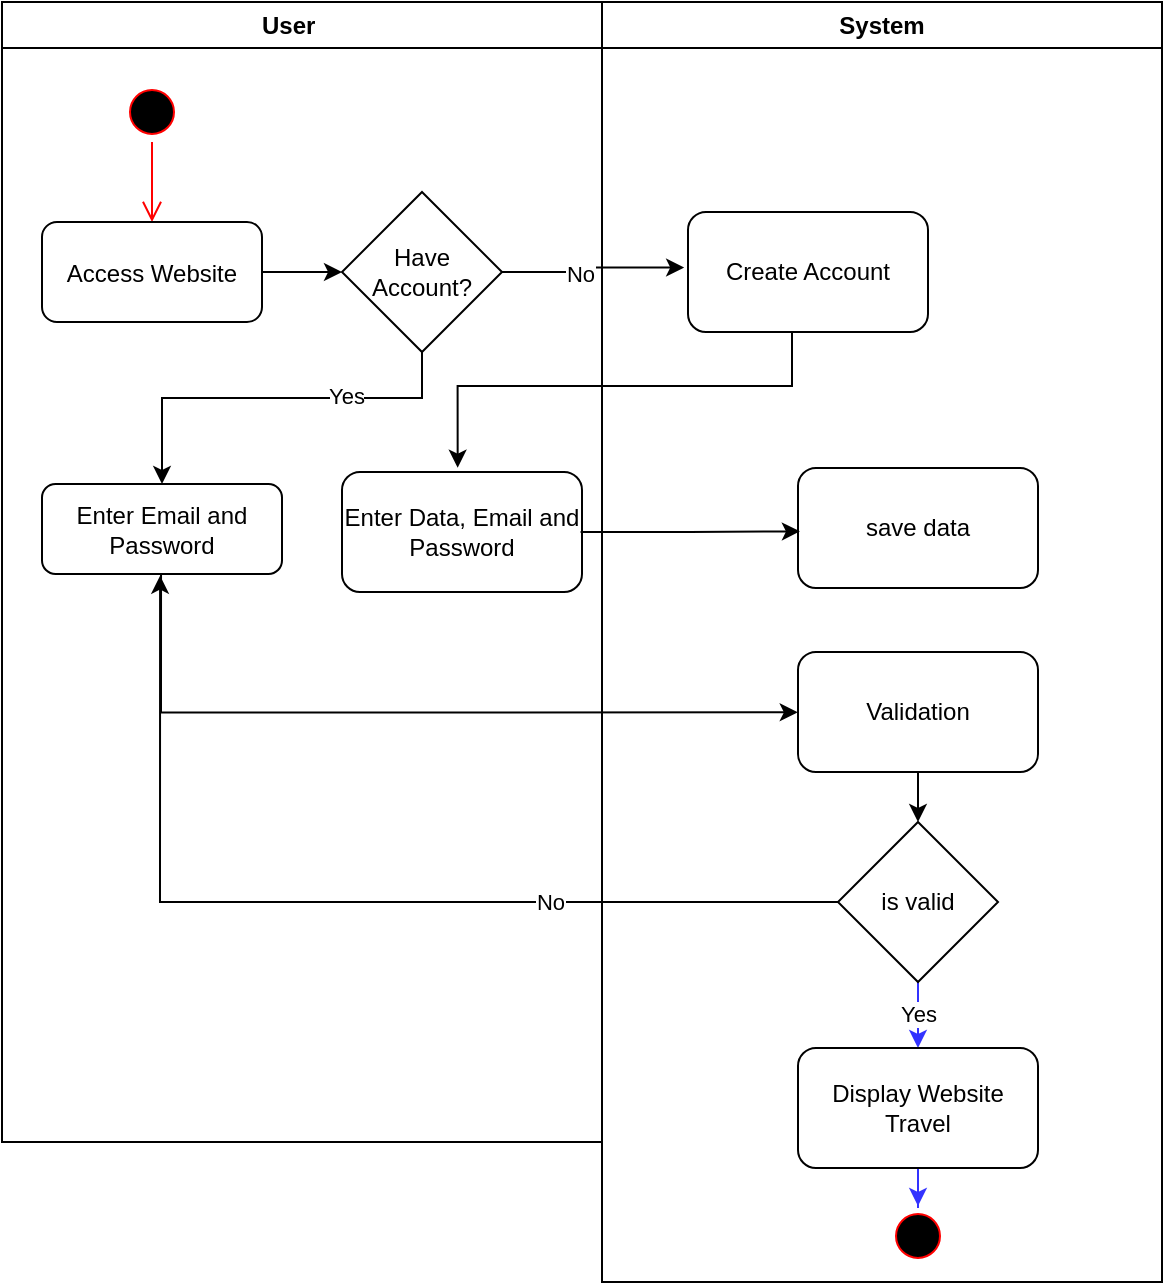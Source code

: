 <mxfile version="20.0.3" type="github" pages="2">
  <diagram name="Login and Registration" id="e7e014a7-5840-1c2e-5031-d8a46d1fe8dd">
    <mxGraphModel dx="868" dy="468" grid="1" gridSize="10" guides="1" tooltips="1" connect="1" arrows="1" fold="1" page="1" pageScale="1" pageWidth="1169" pageHeight="826" background="none" math="0" shadow="0">
      <root>
        <mxCell id="0" />
        <mxCell id="1" parent="0" />
        <mxCell id="2" value="User    " style="swimlane;whiteSpace=wrap" parent="1" vertex="1">
          <mxGeometry x="325" y="128" width="300" height="570" as="geometry" />
        </mxCell>
        <mxCell id="5" value="" style="ellipse;shape=startState;fillColor=#000000;strokeColor=#ff0000;" parent="2" vertex="1">
          <mxGeometry x="60" y="40" width="30" height="30" as="geometry" />
        </mxCell>
        <mxCell id="6" value="" style="edgeStyle=elbowEdgeStyle;elbow=horizontal;verticalAlign=bottom;endArrow=open;endSize=8;strokeColor=#FF0000;endFill=1;rounded=0" parent="2" source="5" target="7" edge="1">
          <mxGeometry x="60" y="40" as="geometry">
            <mxPoint x="75" y="110" as="targetPoint" />
          </mxGeometry>
        </mxCell>
        <mxCell id="n_t1Ct2xbDbUINAxUslM-42" value="" style="edgeStyle=orthogonalEdgeStyle;rounded=0;orthogonalLoop=1;jettySize=auto;html=1;" edge="1" parent="2" source="7" target="n_t1Ct2xbDbUINAxUslM-41">
          <mxGeometry relative="1" as="geometry" />
        </mxCell>
        <mxCell id="7" value="Access Website" style="rounded=1;" parent="2" vertex="1">
          <mxGeometry x="20" y="110" width="110" height="50" as="geometry" />
        </mxCell>
        <mxCell id="n_t1Ct2xbDbUINAxUslM-44" value="" style="edgeStyle=orthogonalEdgeStyle;rounded=0;orthogonalLoop=1;jettySize=auto;html=1;exitX=0.5;exitY=1;exitDx=0;exitDy=0;" edge="1" parent="2" source="n_t1Ct2xbDbUINAxUslM-41" target="n_t1Ct2xbDbUINAxUslM-43">
          <mxGeometry relative="1" as="geometry">
            <mxPoint x="210" y="191" as="sourcePoint" />
            <Array as="points">
              <mxPoint x="210" y="198" />
              <mxPoint x="80" y="198" />
            </Array>
          </mxGeometry>
        </mxCell>
        <mxCell id="n_t1Ct2xbDbUINAxUslM-49" value="Yes" style="edgeLabel;html=1;align=center;verticalAlign=middle;resizable=0;points=[];" vertex="1" connectable="0" parent="n_t1Ct2xbDbUINAxUslM-44">
          <mxGeometry x="-0.374" y="-1" relative="1" as="geometry">
            <mxPoint as="offset" />
          </mxGeometry>
        </mxCell>
        <mxCell id="n_t1Ct2xbDbUINAxUslM-41" value="Have Account?" style="rhombus;whiteSpace=wrap;html=1;fillColor=rgb(255, 255, 255);strokeColor=rgb(0, 0, 0);fontColor=rgb(0, 0, 0);" vertex="1" parent="2">
          <mxGeometry x="170" y="95" width="80" height="80" as="geometry" />
        </mxCell>
        <mxCell id="n_t1Ct2xbDbUINAxUslM-43" value="Enter Email and Password" style="whiteSpace=wrap;html=1;fillColor=rgb(255, 255, 255);strokeColor=rgb(0, 0, 0);fontColor=rgb(0, 0, 0);rounded=1;" vertex="1" parent="2">
          <mxGeometry x="20" y="241" width="120" height="45" as="geometry" />
        </mxCell>
        <mxCell id="n_t1Ct2xbDbUINAxUslM-50" value="Enter Data, Email and Password" style="whiteSpace=wrap;html=1;fillColor=rgb(255, 255, 255);strokeColor=rgb(0, 0, 0);fontColor=rgb(0, 0, 0);rounded=1;" vertex="1" parent="2">
          <mxGeometry x="170" y="235" width="120" height="60" as="geometry" />
        </mxCell>
        <mxCell id="n_t1Ct2xbDbUINAxUslM-51" value="" style="edgeStyle=orthogonalEdgeStyle;rounded=0;orthogonalLoop=1;jettySize=auto;html=1;exitX=0.5;exitY=0.95;exitDx=0;exitDy=0;exitPerimeter=0;entryX=0.482;entryY=-0.036;entryDx=0;entryDy=0;entryPerimeter=0;" edge="1" parent="1" source="n_t1Ct2xbDbUINAxUslM-46" target="n_t1Ct2xbDbUINAxUslM-50">
          <mxGeometry relative="1" as="geometry">
            <mxPoint x="700" y="400" as="sourcePoint" />
            <mxPoint x="555" y="420" as="targetPoint" />
            <Array as="points">
              <mxPoint x="720" y="290" />
              <mxPoint x="720" y="320" />
              <mxPoint x="553" y="320" />
            </Array>
          </mxGeometry>
        </mxCell>
        <mxCell id="3" value="System" style="swimlane;whiteSpace=wrap" parent="1" vertex="1">
          <mxGeometry x="625" y="128" width="280" height="640" as="geometry" />
        </mxCell>
        <mxCell id="n_t1Ct2xbDbUINAxUslM-46" value="Create Account" style="whiteSpace=wrap;html=1;fillColor=rgb(255, 255, 255);strokeColor=rgb(0, 0, 0);fontColor=rgb(0, 0, 0);rounded=1;" vertex="1" parent="3">
          <mxGeometry x="43" y="105" width="120" height="60" as="geometry" />
        </mxCell>
        <mxCell id="n_t1Ct2xbDbUINAxUslM-54" value="save data" style="whiteSpace=wrap;html=1;fillColor=rgb(255, 255, 255);strokeColor=rgb(0, 0, 0);fontColor=rgb(0, 0, 0);rounded=1;" vertex="1" parent="3">
          <mxGeometry x="98" y="233" width="120" height="60" as="geometry" />
        </mxCell>
        <mxCell id="n_t1Ct2xbDbUINAxUslM-60" value="" style="edgeStyle=orthogonalEdgeStyle;rounded=0;orthogonalLoop=1;jettySize=auto;html=1;" edge="1" parent="3" source="n_t1Ct2xbDbUINAxUslM-56" target="n_t1Ct2xbDbUINAxUslM-59">
          <mxGeometry relative="1" as="geometry" />
        </mxCell>
        <mxCell id="n_t1Ct2xbDbUINAxUslM-56" value="Validation" style="whiteSpace=wrap;html=1;fillColor=rgb(255, 255, 255);strokeColor=rgb(0, 0, 0);fontColor=rgb(0, 0, 0);rounded=1;" vertex="1" parent="3">
          <mxGeometry x="98" y="325" width="120" height="60" as="geometry" />
        </mxCell>
        <mxCell id="n_t1Ct2xbDbUINAxUslM-65" value="" style="edgeStyle=orthogonalEdgeStyle;rounded=0;orthogonalLoop=1;jettySize=auto;html=1;strokeColor=#3333FF;" edge="1" parent="3" source="n_t1Ct2xbDbUINAxUslM-59" target="n_t1Ct2xbDbUINAxUslM-64">
          <mxGeometry relative="1" as="geometry" />
        </mxCell>
        <mxCell id="n_t1Ct2xbDbUINAxUslM-68" value="Yes" style="edgeLabel;html=1;align=center;verticalAlign=middle;resizable=0;points=[];" vertex="1" connectable="0" parent="n_t1Ct2xbDbUINAxUslM-65">
          <mxGeometry x="-0.317" relative="1" as="geometry">
            <mxPoint as="offset" />
          </mxGeometry>
        </mxCell>
        <mxCell id="n_t1Ct2xbDbUINAxUslM-59" value="is valid" style="rhombus;whiteSpace=wrap;html=1;fillColor=rgb(255, 255, 255);strokeColor=rgb(0, 0, 0);fontColor=rgb(0, 0, 0);" vertex="1" parent="3">
          <mxGeometry x="118" y="410" width="80" height="80" as="geometry" />
        </mxCell>
        <mxCell id="n_t1Ct2xbDbUINAxUslM-67" value="" style="edgeStyle=orthogonalEdgeStyle;rounded=0;orthogonalLoop=1;jettySize=auto;html=1;strokeColor=#3333FF;" edge="1" parent="3" source="n_t1Ct2xbDbUINAxUslM-64" target="n_t1Ct2xbDbUINAxUslM-66">
          <mxGeometry relative="1" as="geometry" />
        </mxCell>
        <mxCell id="n_t1Ct2xbDbUINAxUslM-64" value="Display Website Travel" style="whiteSpace=wrap;html=1;fillColor=rgb(255, 255, 255);strokeColor=rgb(0, 0, 0);fontColor=rgb(0, 0, 0);rounded=1;" vertex="1" parent="3">
          <mxGeometry x="98" y="523" width="120" height="60" as="geometry" />
        </mxCell>
        <mxCell id="n_t1Ct2xbDbUINAxUslM-66" value="" style="ellipse;shape=startState;fillColor=#000000;strokeColor=#ff0000;" vertex="1" parent="3">
          <mxGeometry x="143" y="602" width="30" height="30" as="geometry" />
        </mxCell>
        <mxCell id="n_t1Ct2xbDbUINAxUslM-55" value="" style="edgeStyle=orthogonalEdgeStyle;rounded=0;orthogonalLoop=1;jettySize=auto;html=1;entryX=0.008;entryY=0.528;entryDx=0;entryDy=0;entryPerimeter=0;exitX=0.994;exitY=0.5;exitDx=0;exitDy=0;exitPerimeter=0;" edge="1" parent="1" source="n_t1Ct2xbDbUINAxUslM-50" target="n_t1Ct2xbDbUINAxUslM-54">
          <mxGeometry relative="1" as="geometry">
            <mxPoint x="635" y="394" as="sourcePoint" />
            <mxPoint x="685" y="393" as="targetPoint" />
          </mxGeometry>
        </mxCell>
        <mxCell id="n_t1Ct2xbDbUINAxUslM-57" value="" style="edgeStyle=orthogonalEdgeStyle;rounded=0;orthogonalLoop=1;jettySize=auto;html=1;exitX=0.496;exitY=0.994;exitDx=0;exitDy=0;exitPerimeter=0;entryX=-0.001;entryY=0.503;entryDx=0;entryDy=0;entryPerimeter=0;" edge="1" parent="1" source="n_t1Ct2xbDbUINAxUslM-43" target="n_t1Ct2xbDbUINAxUslM-56">
          <mxGeometry relative="1" as="geometry">
            <mxPoint x="405" y="410" as="sourcePoint" />
            <mxPoint x="680" y="540" as="targetPoint" />
          </mxGeometry>
        </mxCell>
        <mxCell id="n_t1Ct2xbDbUINAxUslM-62" value="" style="edgeStyle=orthogonalEdgeStyle;rounded=0;orthogonalLoop=1;jettySize=auto;html=1;entryX=0.492;entryY=1.019;entryDx=0;entryDy=0;entryPerimeter=0;" edge="1" parent="1" source="n_t1Ct2xbDbUINAxUslM-59" target="n_t1Ct2xbDbUINAxUslM-43">
          <mxGeometry relative="1" as="geometry">
            <mxPoint x="340" y="392" as="targetPoint" />
          </mxGeometry>
        </mxCell>
        <mxCell id="n_t1Ct2xbDbUINAxUslM-63" value="No" style="edgeLabel;html=1;align=center;verticalAlign=middle;resizable=0;points=[];" vertex="1" connectable="0" parent="n_t1Ct2xbDbUINAxUslM-62">
          <mxGeometry x="-0.425" relative="1" as="geometry">
            <mxPoint as="offset" />
          </mxGeometry>
        </mxCell>
        <mxCell id="n_t1Ct2xbDbUINAxUslM-47" value="" style="edgeStyle=orthogonalEdgeStyle;rounded=0;orthogonalLoop=1;jettySize=auto;html=1;exitX=1;exitY=0.5;exitDx=0;exitDy=0;entryX=-0.016;entryY=0.463;entryDx=0;entryDy=0;entryPerimeter=0;" edge="1" parent="1" source="n_t1Ct2xbDbUINAxUslM-41" target="n_t1Ct2xbDbUINAxUslM-46">
          <mxGeometry relative="1" as="geometry">
            <mxPoint x="580" y="263" as="sourcePoint" />
            <mxPoint x="640" y="263" as="targetPoint" />
          </mxGeometry>
        </mxCell>
        <mxCell id="n_t1Ct2xbDbUINAxUslM-48" value="No" style="edgeLabel;html=1;align=center;verticalAlign=middle;resizable=0;points=[];" vertex="1" connectable="0" parent="n_t1Ct2xbDbUINAxUslM-47">
          <mxGeometry x="-0.179" y="-1" relative="1" as="geometry">
            <mxPoint as="offset" />
          </mxGeometry>
        </mxCell>
      </root>
    </mxGraphModel>
  </diagram>
  <diagram id="whfrFx56VCEOETuxKf6r" name="Reservasi">
    <mxGraphModel dx="1447" dy="780" grid="1" gridSize="10" guides="1" tooltips="1" connect="1" arrows="1" fold="1" page="1" pageScale="1" pageWidth="1169" pageHeight="827" math="0" shadow="0">
      <root>
        <mxCell id="0" />
        <mxCell id="1" parent="0" />
        <mxCell id="CEWD3GaY0s_mh3bcf0tH-1" value="User    " style="swimlane;whiteSpace=wrap" vertex="1" parent="1">
          <mxGeometry x="170" y="18" width="300" height="792" as="geometry" />
        </mxCell>
        <mxCell id="CEWD3GaY0s_mh3bcf0tH-2" value="" style="ellipse;shape=startState;fillColor=#000000;strokeColor=#ff0000;" vertex="1" parent="CEWD3GaY0s_mh3bcf0tH-1">
          <mxGeometry x="60" y="46" width="30" height="30" as="geometry" />
        </mxCell>
        <mxCell id="CEWD3GaY0s_mh3bcf0tH-3" value="" style="edgeStyle=elbowEdgeStyle;elbow=horizontal;verticalAlign=bottom;endArrow=open;endSize=8;strokeColor=#FF0000;endFill=1;rounded=0" edge="1" parent="CEWD3GaY0s_mh3bcf0tH-1" source="CEWD3GaY0s_mh3bcf0tH-2" target="CEWD3GaY0s_mh3bcf0tH-5">
          <mxGeometry x="60" y="40" as="geometry">
            <mxPoint x="75" y="110" as="targetPoint" />
          </mxGeometry>
        </mxCell>
        <mxCell id="CEWD3GaY0s_mh3bcf0tH-4" value="" style="edgeStyle=orthogonalEdgeStyle;rounded=0;orthogonalLoop=1;jettySize=auto;html=1;" edge="1" parent="CEWD3GaY0s_mh3bcf0tH-1" source="CEWD3GaY0s_mh3bcf0tH-5" target="CEWD3GaY0s_mh3bcf0tH-8">
          <mxGeometry relative="1" as="geometry" />
        </mxCell>
        <mxCell id="CEWD3GaY0s_mh3bcf0tH-5" value="Access Website" style="rounded=1;" vertex="1" parent="CEWD3GaY0s_mh3bcf0tH-1">
          <mxGeometry x="20" y="110" width="110" height="50" as="geometry" />
        </mxCell>
        <mxCell id="CEWD3GaY0s_mh3bcf0tH-8" value="Is Login" style="rhombus;whiteSpace=wrap;html=1;fillColor=rgb(255, 255, 255);strokeColor=rgb(0, 0, 0);fontColor=rgb(0, 0, 0);" vertex="1" parent="CEWD3GaY0s_mh3bcf0tH-1">
          <mxGeometry x="170" y="95" width="80" height="80" as="geometry" />
        </mxCell>
        <mxCell id="gjT2mnQP1bok9eWLCWGG-10" value="" style="edgeStyle=orthogonalEdgeStyle;rounded=0;orthogonalLoop=1;jettySize=auto;html=1;strokeColor=#000000;" edge="1" parent="CEWD3GaY0s_mh3bcf0tH-1" source="CEWD3GaY0s_mh3bcf0tH-9" target="gjT2mnQP1bok9eWLCWGG-9">
          <mxGeometry relative="1" as="geometry" />
        </mxCell>
        <mxCell id="CEWD3GaY0s_mh3bcf0tH-9" value="Input Destination, and Date" style="whiteSpace=wrap;html=1;fillColor=rgb(255, 255, 255);strokeColor=rgb(0, 0, 0);fontColor=rgb(0, 0, 0);rounded=1;" vertex="1" parent="CEWD3GaY0s_mh3bcf0tH-1">
          <mxGeometry x="20" y="217" width="120" height="45" as="geometry" />
        </mxCell>
        <mxCell id="gjT2mnQP1bok9eWLCWGG-9" value="Find And Select Destination" style="whiteSpace=wrap;html=1;fillColor=rgb(255, 255, 255);strokeColor=rgb(0, 0, 0);fontColor=rgb(0, 0, 0);rounded=1;" vertex="1" parent="CEWD3GaY0s_mh3bcf0tH-1">
          <mxGeometry x="20" y="294.5" width="120" height="45.5" as="geometry" />
        </mxCell>
        <mxCell id="gjT2mnQP1bok9eWLCWGG-17" value="" style="edgeStyle=orthogonalEdgeStyle;rounded=0;orthogonalLoop=1;jettySize=auto;html=1;strokeColor=#000000;" edge="1" parent="CEWD3GaY0s_mh3bcf0tH-1" source="gjT2mnQP1bok9eWLCWGG-13" target="gjT2mnQP1bok9eWLCWGG-16">
          <mxGeometry relative="1" as="geometry" />
        </mxCell>
        <mxCell id="gjT2mnQP1bok9eWLCWGG-13" value="Booking and Confirmation Admin" style="whiteSpace=wrap;html=1;fillColor=rgb(255, 255, 255);strokeColor=rgb(0, 0, 0);fontColor=rgb(0, 0, 0);rounded=1;" vertex="1" parent="CEWD3GaY0s_mh3bcf0tH-1">
          <mxGeometry x="105" y="370" width="120" height="34" as="geometry" />
        </mxCell>
        <mxCell id="gjT2mnQP1bok9eWLCWGG-19" value="" style="edgeStyle=orthogonalEdgeStyle;rounded=0;orthogonalLoop=1;jettySize=auto;html=1;strokeColor=#000000;entryX=0.458;entryY=0.978;entryDx=0;entryDy=0;entryPerimeter=0;" edge="1" parent="CEWD3GaY0s_mh3bcf0tH-1" source="gjT2mnQP1bok9eWLCWGG-16" target="gjT2mnQP1bok9eWLCWGG-9">
          <mxGeometry relative="1" as="geometry">
            <Array as="points">
              <mxPoint x="75" y="472" />
            </Array>
          </mxGeometry>
        </mxCell>
        <mxCell id="gjT2mnQP1bok9eWLCWGG-20" value="No" style="edgeLabel;html=1;align=center;verticalAlign=middle;resizable=0;points=[];" vertex="1" connectable="0" parent="gjT2mnQP1bok9eWLCWGG-19">
          <mxGeometry x="0.093" relative="1" as="geometry">
            <mxPoint as="offset" />
          </mxGeometry>
        </mxCell>
        <mxCell id="gjT2mnQP1bok9eWLCWGG-22" value="" style="edgeStyle=orthogonalEdgeStyle;rounded=0;orthogonalLoop=1;jettySize=auto;html=1;strokeColor=#000000;" edge="1" parent="CEWD3GaY0s_mh3bcf0tH-1" source="gjT2mnQP1bok9eWLCWGG-16" target="gjT2mnQP1bok9eWLCWGG-21">
          <mxGeometry relative="1" as="geometry" />
        </mxCell>
        <mxCell id="gjT2mnQP1bok9eWLCWGG-23" value="Yes" style="edgeLabel;html=1;align=center;verticalAlign=middle;resizable=0;points=[];" vertex="1" connectable="0" parent="gjT2mnQP1bok9eWLCWGG-22">
          <mxGeometry x="-0.27" y="-1" relative="1" as="geometry">
            <mxPoint as="offset" />
          </mxGeometry>
        </mxCell>
        <mxCell id="gjT2mnQP1bok9eWLCWGG-16" value="Is Confirm" style="rhombus;whiteSpace=wrap;html=1;fillColor=rgb(255, 255, 255);strokeColor=rgb(0, 0, 0);fontColor=rgb(0, 0, 0);rounded=0;" vertex="1" parent="CEWD3GaY0s_mh3bcf0tH-1">
          <mxGeometry x="125" y="432" width="80" height="80" as="geometry" />
        </mxCell>
        <mxCell id="gjT2mnQP1bok9eWLCWGG-21" value="Payment" style="whiteSpace=wrap;html=1;fillColor=rgb(255, 255, 255);strokeColor=rgb(0, 0, 0);fontColor=rgb(0, 0, 0);rounded=1;" vertex="1" parent="CEWD3GaY0s_mh3bcf0tH-1">
          <mxGeometry x="105" y="543" width="120" height="27" as="geometry" />
        </mxCell>
        <mxCell id="gjT2mnQP1bok9eWLCWGG-24" value="Upload Payment Receipt" style="whiteSpace=wrap;html=1;fillColor=rgb(255, 255, 255);strokeColor=rgb(0, 0, 0);fontColor=rgb(0, 0, 0);rounded=1;" vertex="1" parent="CEWD3GaY0s_mh3bcf0tH-1">
          <mxGeometry x="105" y="602" width="120" height="38" as="geometry" />
        </mxCell>
        <mxCell id="gjT2mnQP1bok9eWLCWGG-25" value="" style="endArrow=classic;html=1;rounded=0;strokeColor=#000000;entryX=0.497;entryY=-0.019;entryDx=0;entryDy=0;entryPerimeter=0;exitX=0.506;exitY=0.984;exitDx=0;exitDy=0;exitPerimeter=0;" edge="1" parent="CEWD3GaY0s_mh3bcf0tH-1" source="gjT2mnQP1bok9eWLCWGG-21" target="gjT2mnQP1bok9eWLCWGG-24">
          <mxGeometry width="50" height="50" relative="1" as="geometry">
            <mxPoint x="165" y="592" as="sourcePoint" />
            <mxPoint x="266" y="492" as="targetPoint" />
          </mxGeometry>
        </mxCell>
        <mxCell id="CEWD3GaY0s_mh3bcf0tH-37" value="" style="edgeStyle=orthogonalEdgeStyle;rounded=0;orthogonalLoop=1;jettySize=auto;html=1;strokeColor=#FF6666;endArrow=none;endFill=0;" edge="1" parent="CEWD3GaY0s_mh3bcf0tH-1" target="CEWD3GaY0s_mh3bcf0tH-39">
          <mxGeometry relative="1" as="geometry">
            <mxPoint x="165" y="730" as="sourcePoint" />
          </mxGeometry>
        </mxCell>
        <mxCell id="CEWD3GaY0s_mh3bcf0tH-39" value="" style="ellipse;shape=startState;fillColor=#000000;strokeColor=#ff0000;" vertex="1" parent="CEWD3GaY0s_mh3bcf0tH-1">
          <mxGeometry x="150" y="759" width="30" height="30" as="geometry" />
        </mxCell>
        <mxCell id="gjT2mnQP1bok9eWLCWGG-34" value="Download Ticket Booking" style="rounded=1;whiteSpace=wrap;html=1;fillColor=rgb(255, 255, 255);strokeColor=rgb(0, 0, 0);fontColor=rgb(0, 0, 0);" vertex="1" parent="CEWD3GaY0s_mh3bcf0tH-1">
          <mxGeometry x="105" y="670" width="120" height="60" as="geometry" />
        </mxCell>
        <mxCell id="CEWD3GaY0s_mh3bcf0tH-12" value="System" style="swimlane;whiteSpace=wrap" vertex="1" parent="1">
          <mxGeometry x="470" y="18" width="277" height="792" as="geometry" />
        </mxCell>
        <mxCell id="gjT2mnQP1bok9eWLCWGG-2" value="" style="edgeStyle=orthogonalEdgeStyle;rounded=0;orthogonalLoop=1;jettySize=auto;html=1;strokeColor=#3333FF;" edge="1" parent="CEWD3GaY0s_mh3bcf0tH-12" source="CEWD3GaY0s_mh3bcf0tH-13" target="gjT2mnQP1bok9eWLCWGG-1">
          <mxGeometry relative="1" as="geometry" />
        </mxCell>
        <mxCell id="CEWD3GaY0s_mh3bcf0tH-13" value="Login" style="whiteSpace=wrap;html=1;fillColor=rgb(255, 255, 255);strokeColor=rgb(0, 0, 0);fontColor=rgb(0, 0, 0);rounded=1;" vertex="1" parent="CEWD3GaY0s_mh3bcf0tH-12">
          <mxGeometry x="67" y="52" width="114" height="30" as="geometry" />
        </mxCell>
        <mxCell id="gjT2mnQP1bok9eWLCWGG-1" value="Show Destination" style="whiteSpace=wrap;html=1;fillColor=rgb(255, 255, 255);strokeColor=rgb(0, 0, 0);fontColor=rgb(0, 0, 0);rounded=1;" vertex="1" parent="CEWD3GaY0s_mh3bcf0tH-12">
          <mxGeometry x="64" y="105" width="120" height="36" as="geometry" />
        </mxCell>
        <mxCell id="gjT2mnQP1bok9eWLCWGG-11" value="Available Destination" style="whiteSpace=wrap;html=1;fillColor=rgb(255, 255, 255);strokeColor=rgb(0, 0, 0);fontColor=rgb(0, 0, 0);rounded=1;" vertex="1" parent="CEWD3GaY0s_mh3bcf0tH-12">
          <mxGeometry x="70" y="293.5" width="120" height="45.5" as="geometry" />
        </mxCell>
        <mxCell id="CEWD3GaY0s_mh3bcf0tH-27" value="" style="edgeStyle=orthogonalEdgeStyle;rounded=0;orthogonalLoop=1;jettySize=auto;html=1;exitX=1;exitY=0.5;exitDx=0;exitDy=0;entryX=-0.016;entryY=0.463;entryDx=0;entryDy=0;entryPerimeter=0;strokeColor=#000000;" edge="1" parent="1" source="CEWD3GaY0s_mh3bcf0tH-8" target="CEWD3GaY0s_mh3bcf0tH-13">
          <mxGeometry relative="1" as="geometry">
            <mxPoint x="425" y="153" as="sourcePoint" />
            <mxPoint x="485" y="153" as="targetPoint" />
            <Array as="points">
              <mxPoint x="507" y="153" />
              <mxPoint x="507" y="84" />
            </Array>
          </mxGeometry>
        </mxCell>
        <mxCell id="CEWD3GaY0s_mh3bcf0tH-28" value="No" style="edgeLabel;html=1;align=center;verticalAlign=middle;resizable=0;points=[];" vertex="1" connectable="0" parent="CEWD3GaY0s_mh3bcf0tH-27">
          <mxGeometry x="-0.179" y="-1" relative="1" as="geometry">
            <mxPoint x="-49" y="-1" as="offset" />
          </mxGeometry>
        </mxCell>
        <mxCell id="CEWD3GaY0s_mh3bcf0tH-29" value="Admin" style="swimlane;whiteSpace=wrap;startSize=23;" vertex="1" parent="1">
          <mxGeometry x="747" y="18" width="280" height="792" as="geometry" />
        </mxCell>
        <mxCell id="gjT2mnQP1bok9eWLCWGG-29" value="Confirm Payment" style="rhombus;whiteSpace=wrap;html=1;fillColor=rgb(255, 255, 255);strokeColor=rgb(0, 0, 0);fontColor=rgb(0, 0, 0);" vertex="1" parent="CEWD3GaY0s_mh3bcf0tH-29">
          <mxGeometry x="104" y="101" width="80" height="80" as="geometry" />
        </mxCell>
        <mxCell id="gjT2mnQP1bok9eWLCWGG-4" value="" style="edgeStyle=orthogonalEdgeStyle;rounded=0;orthogonalLoop=1;jettySize=auto;html=1;strokeColor=default;entryX=0.523;entryY=1.062;entryDx=0;entryDy=0;entryPerimeter=0;" edge="1" parent="1" source="CEWD3GaY0s_mh3bcf0tH-8" target="gjT2mnQP1bok9eWLCWGG-1">
          <mxGeometry relative="1" as="geometry">
            <mxPoint x="597" y="173" as="targetPoint" />
            <Array as="points">
              <mxPoint x="380" y="220" />
              <mxPoint x="597" y="220" />
              <mxPoint x="597" y="171" />
            </Array>
          </mxGeometry>
        </mxCell>
        <mxCell id="gjT2mnQP1bok9eWLCWGG-5" value="Yes" style="edgeLabel;html=1;align=center;verticalAlign=middle;resizable=0;points=[];" vertex="1" connectable="0" parent="gjT2mnQP1bok9eWLCWGG-4">
          <mxGeometry x="-0.307" y="1" relative="1" as="geometry">
            <mxPoint x="-13" as="offset" />
          </mxGeometry>
        </mxCell>
        <mxCell id="gjT2mnQP1bok9eWLCWGG-7" value="" style="edgeStyle=orthogonalEdgeStyle;rounded=0;orthogonalLoop=1;jettySize=auto;html=1;strokeColor=#000000;entryX=1.002;entryY=0.553;entryDx=0;entryDy=0;entryPerimeter=0;exitX=1.025;exitY=0.472;exitDx=0;exitDy=0;exitPerimeter=0;" edge="1" parent="1" source="gjT2mnQP1bok9eWLCWGG-1" target="CEWD3GaY0s_mh3bcf0tH-9">
          <mxGeometry relative="1" as="geometry">
            <Array as="points">
              <mxPoint x="677" y="150" />
              <mxPoint x="677" y="260" />
              <mxPoint x="310" y="260" />
            </Array>
          </mxGeometry>
        </mxCell>
        <mxCell id="gjT2mnQP1bok9eWLCWGG-12" value="" style="edgeStyle=orthogonalEdgeStyle;rounded=0;orthogonalLoop=1;jettySize=auto;html=1;strokeColor=#000000;entryX=-0.001;entryY=0.587;entryDx=0;entryDy=0;entryPerimeter=0;exitX=1.014;exitY=0.564;exitDx=0;exitDy=0;exitPerimeter=0;" edge="1" parent="1" source="gjT2mnQP1bok9eWLCWGG-9" target="gjT2mnQP1bok9eWLCWGG-11">
          <mxGeometry relative="1" as="geometry">
            <mxPoint x="557" y="335" as="targetPoint" />
          </mxGeometry>
        </mxCell>
        <mxCell id="gjT2mnQP1bok9eWLCWGG-14" value="" style="edgeStyle=orthogonalEdgeStyle;rounded=0;orthogonalLoop=1;jettySize=auto;html=1;strokeColor=#000000;entryX=1.002;entryY=0.537;entryDx=0;entryDy=0;entryPerimeter=0;exitX=0.5;exitY=1.013;exitDx=0;exitDy=0;exitPerimeter=0;" edge="1" parent="1" source="gjT2mnQP1bok9eWLCWGG-11" target="gjT2mnQP1bok9eWLCWGG-13">
          <mxGeometry relative="1" as="geometry">
            <mxPoint x="600" y="360" as="sourcePoint" />
            <mxPoint x="307" y="410" as="targetPoint" />
            <Array as="points">
              <mxPoint x="600" y="380" />
              <mxPoint x="487" y="380" />
              <mxPoint x="487" y="406" />
            </Array>
          </mxGeometry>
        </mxCell>
        <mxCell id="gjT2mnQP1bok9eWLCWGG-28" value="" style="edgeStyle=orthogonalEdgeStyle;rounded=0;orthogonalLoop=1;jettySize=auto;html=1;strokeColor=#000000;exitX=0.999;exitY=0.473;exitDx=0;exitDy=0;exitPerimeter=0;entryX=0.5;entryY=0;entryDx=0;entryDy=0;" edge="1" parent="1" source="gjT2mnQP1bok9eWLCWGG-24" target="gjT2mnQP1bok9eWLCWGG-29">
          <mxGeometry relative="1" as="geometry">
            <mxPoint x="401" y="638" as="sourcePoint" />
            <mxPoint x="608.5" y="438" as="targetPoint" />
            <Array as="points">
              <mxPoint x="711" y="638" />
              <mxPoint x="711" y="78" />
              <mxPoint x="891" y="78" />
            </Array>
          </mxGeometry>
        </mxCell>
        <mxCell id="gjT2mnQP1bok9eWLCWGG-32" value="" style="edgeStyle=orthogonalEdgeStyle;rounded=0;orthogonalLoop=1;jettySize=auto;html=1;strokeColor=#000000;entryX=1.01;entryY=0.527;entryDx=0;entryDy=0;entryPerimeter=0;exitX=0;exitY=0.5;exitDx=0;exitDy=0;" edge="1" parent="1" source="gjT2mnQP1bok9eWLCWGG-29" target="gjT2mnQP1bok9eWLCWGG-21">
          <mxGeometry relative="1" as="geometry">
            <mxPoint x="391" y="575" as="targetPoint" />
            <Array as="points">
              <mxPoint x="791" y="159" />
              <mxPoint x="791" y="428" />
              <mxPoint x="541" y="428" />
              <mxPoint x="541" y="575" />
            </Array>
          </mxGeometry>
        </mxCell>
        <mxCell id="gjT2mnQP1bok9eWLCWGG-33" value="No" style="edgeLabel;html=1;align=center;verticalAlign=middle;resizable=0;points=[];" vertex="1" connectable="0" parent="gjT2mnQP1bok9eWLCWGG-32">
          <mxGeometry x="-0.747" y="4" relative="1" as="geometry">
            <mxPoint x="-3" y="12" as="offset" />
          </mxGeometry>
        </mxCell>
        <mxCell id="gjT2mnQP1bok9eWLCWGG-35" value="" style="edgeStyle=orthogonalEdgeStyle;rounded=0;orthogonalLoop=1;jettySize=auto;html=1;strokeColor=#000000;entryX=0.997;entryY=0.51;entryDx=0;entryDy=0;entryPerimeter=0;" edge="1" parent="1" source="gjT2mnQP1bok9eWLCWGG-29" target="gjT2mnQP1bok9eWLCWGG-34">
          <mxGeometry relative="1" as="geometry">
            <mxPoint x="390" y="718" as="targetPoint" />
            <Array as="points">
              <mxPoint x="891" y="719" />
            </Array>
          </mxGeometry>
        </mxCell>
        <mxCell id="gjT2mnQP1bok9eWLCWGG-36" value="Yes" style="edgeLabel;html=1;align=center;verticalAlign=middle;resizable=0;points=[];" vertex="1" connectable="0" parent="gjT2mnQP1bok9eWLCWGG-35">
          <mxGeometry x="-0.283" y="3" relative="1" as="geometry">
            <mxPoint as="offset" />
          </mxGeometry>
        </mxCell>
      </root>
    </mxGraphModel>
  </diagram>
</mxfile>
